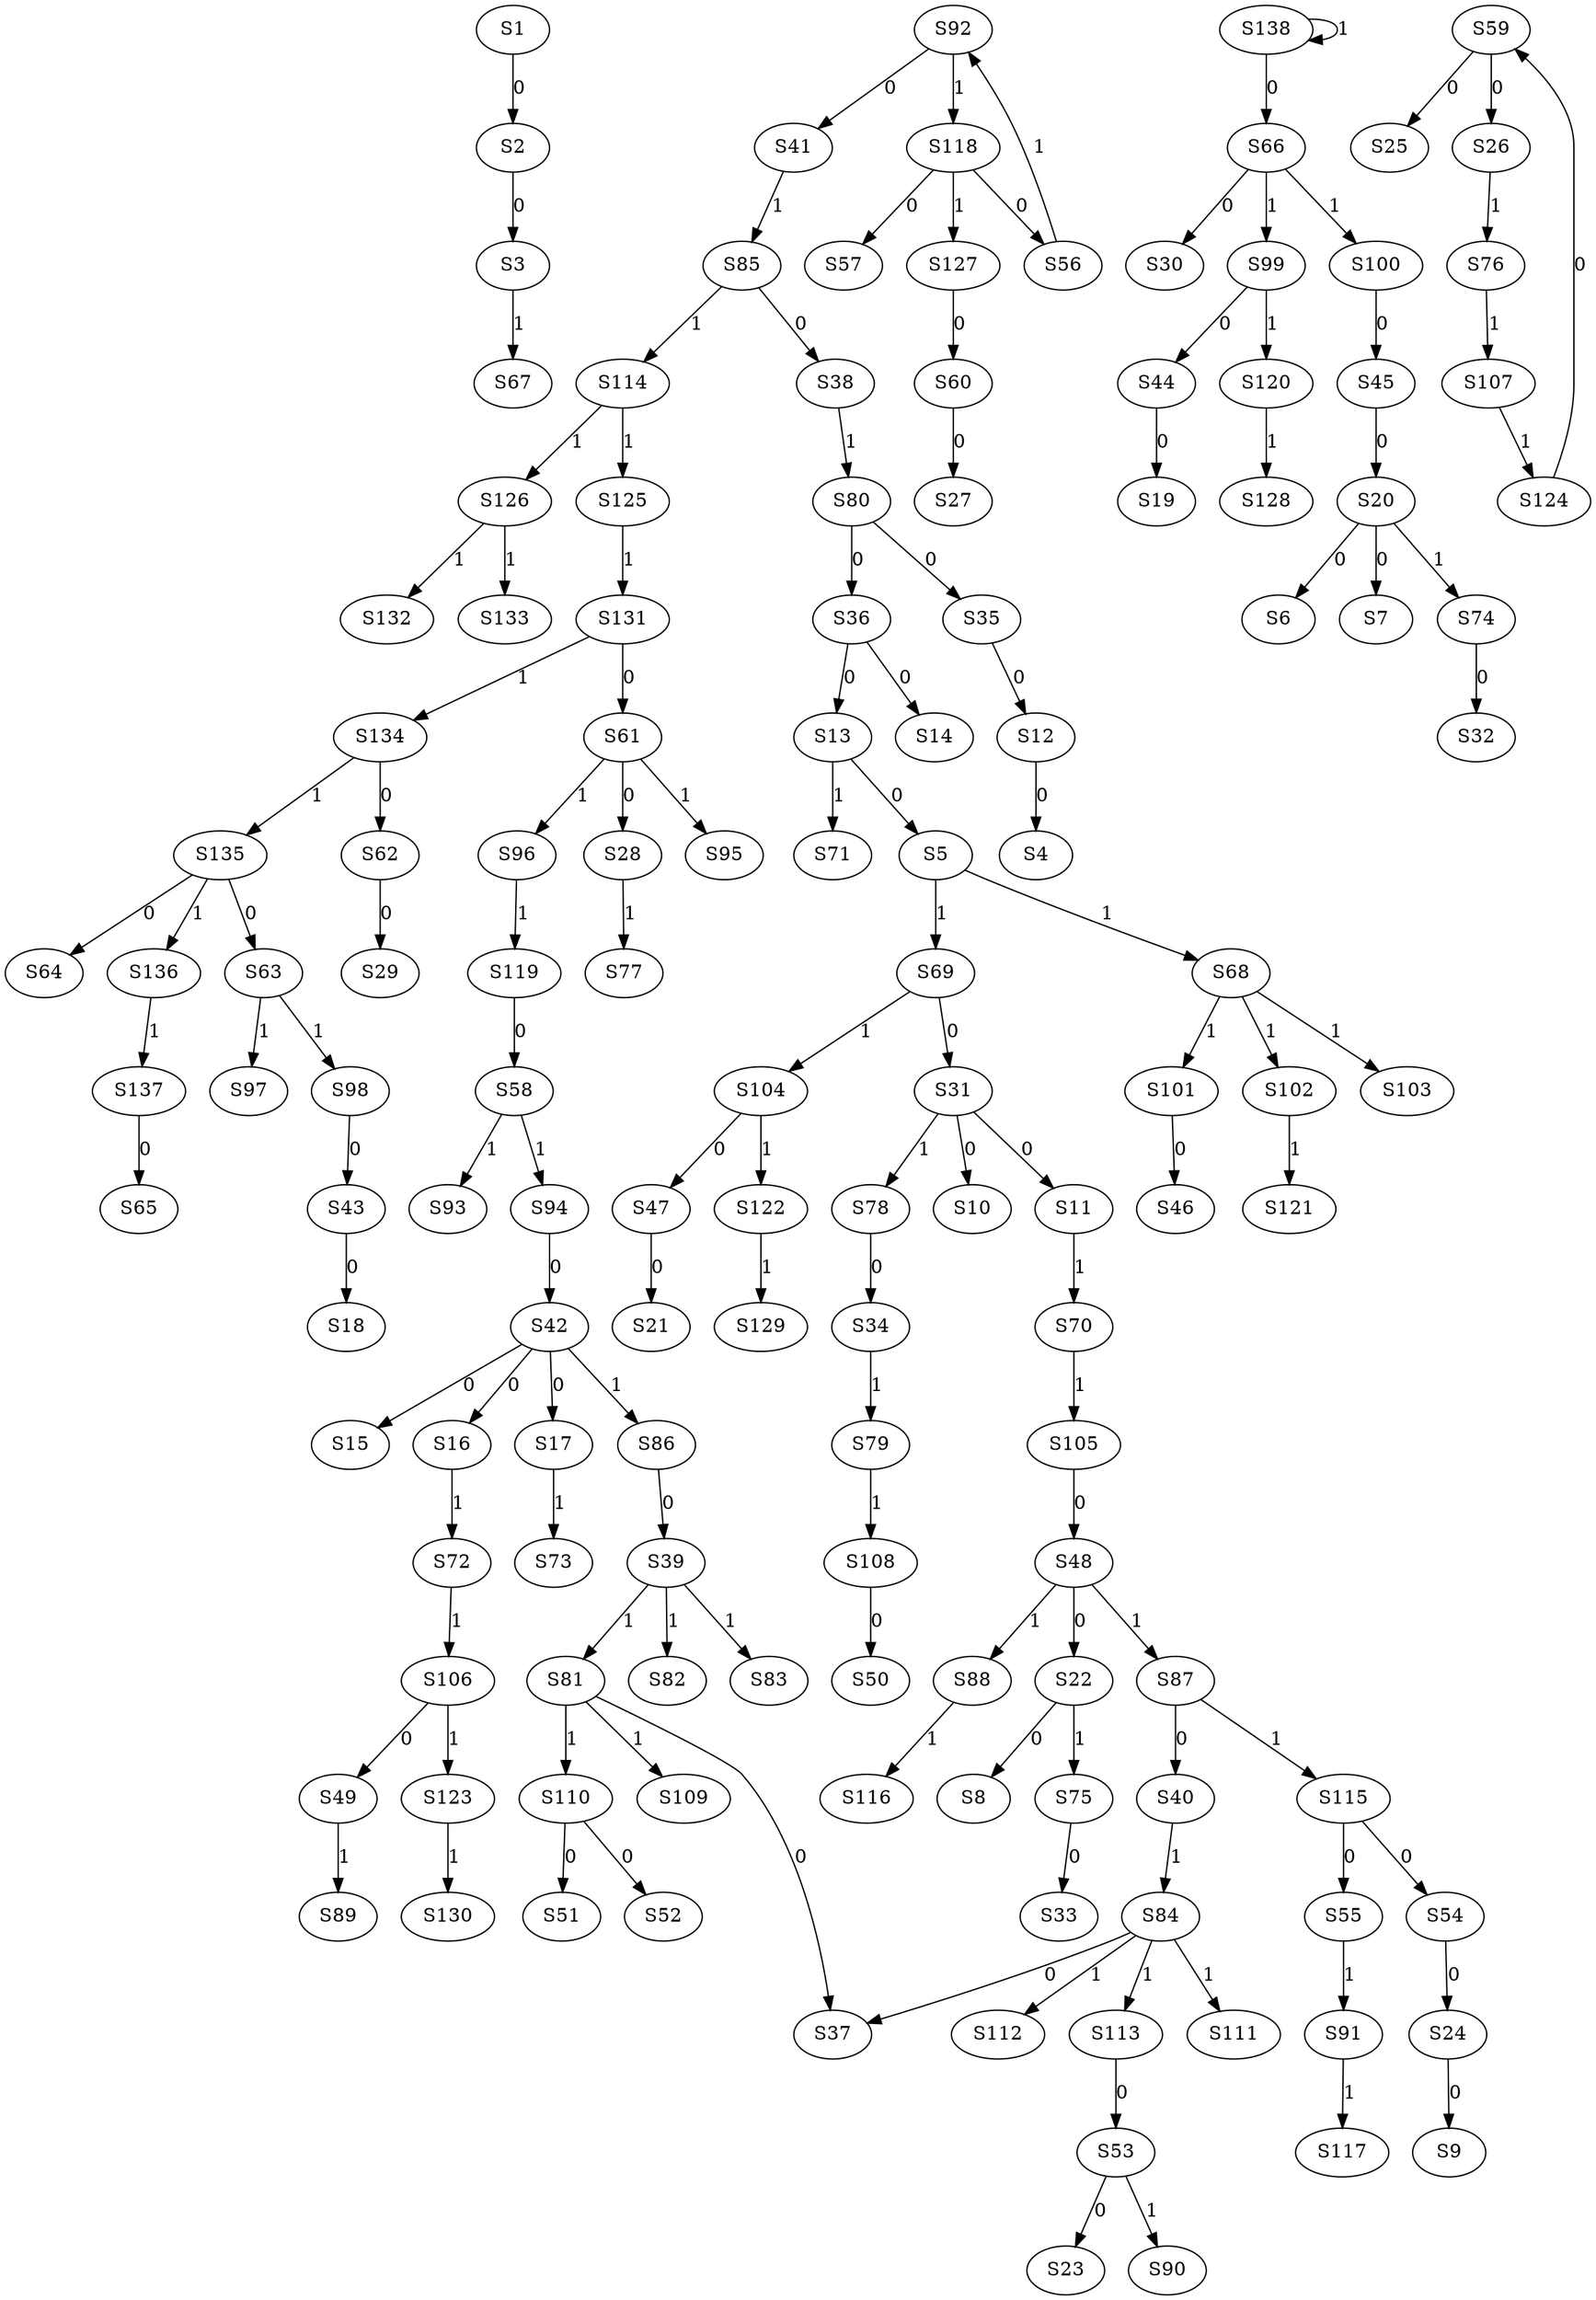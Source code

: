 strict digraph {
	S1 -> S2 [ label = 0 ];
	S2 -> S3 [ label = 0 ];
	S12 -> S4 [ label = 0 ];
	S13 -> S5 [ label = 0 ];
	S20 -> S6 [ label = 0 ];
	S20 -> S7 [ label = 0 ];
	S22 -> S8 [ label = 0 ];
	S24 -> S9 [ label = 0 ];
	S31 -> S10 [ label = 0 ];
	S31 -> S11 [ label = 0 ];
	S35 -> S12 [ label = 0 ];
	S36 -> S13 [ label = 0 ];
	S36 -> S14 [ label = 0 ];
	S42 -> S15 [ label = 0 ];
	S42 -> S16 [ label = 0 ];
	S42 -> S17 [ label = 0 ];
	S43 -> S18 [ label = 0 ];
	S44 -> S19 [ label = 0 ];
	S45 -> S20 [ label = 0 ];
	S47 -> S21 [ label = 0 ];
	S48 -> S22 [ label = 0 ];
	S53 -> S23 [ label = 0 ];
	S54 -> S24 [ label = 0 ];
	S59 -> S25 [ label = 0 ];
	S59 -> S26 [ label = 0 ];
	S60 -> S27 [ label = 0 ];
	S61 -> S28 [ label = 0 ];
	S62 -> S29 [ label = 0 ];
	S66 -> S30 [ label = 0 ];
	S69 -> S31 [ label = 0 ];
	S74 -> S32 [ label = 0 ];
	S75 -> S33 [ label = 0 ];
	S78 -> S34 [ label = 0 ];
	S80 -> S35 [ label = 0 ];
	S80 -> S36 [ label = 0 ];
	S81 -> S37 [ label = 0 ];
	S85 -> S38 [ label = 0 ];
	S86 -> S39 [ label = 0 ];
	S87 -> S40 [ label = 0 ];
	S92 -> S41 [ label = 0 ];
	S94 -> S42 [ label = 0 ];
	S98 -> S43 [ label = 0 ];
	S99 -> S44 [ label = 0 ];
	S100 -> S45 [ label = 0 ];
	S101 -> S46 [ label = 0 ];
	S104 -> S47 [ label = 0 ];
	S105 -> S48 [ label = 0 ];
	S106 -> S49 [ label = 0 ];
	S108 -> S50 [ label = 0 ];
	S110 -> S51 [ label = 0 ];
	S110 -> S52 [ label = 0 ];
	S113 -> S53 [ label = 0 ];
	S115 -> S54 [ label = 0 ];
	S115 -> S55 [ label = 0 ];
	S118 -> S56 [ label = 0 ];
	S118 -> S57 [ label = 0 ];
	S119 -> S58 [ label = 0 ];
	S124 -> S59 [ label = 0 ];
	S127 -> S60 [ label = 0 ];
	S131 -> S61 [ label = 0 ];
	S134 -> S62 [ label = 0 ];
	S135 -> S63 [ label = 0 ];
	S135 -> S64 [ label = 0 ];
	S137 -> S65 [ label = 0 ];
	S138 -> S66 [ label = 0 ];
	S3 -> S67 [ label = 1 ];
	S5 -> S68 [ label = 1 ];
	S5 -> S69 [ label = 1 ];
	S11 -> S70 [ label = 1 ];
	S13 -> S71 [ label = 1 ];
	S16 -> S72 [ label = 1 ];
	S17 -> S73 [ label = 1 ];
	S20 -> S74 [ label = 1 ];
	S22 -> S75 [ label = 1 ];
	S26 -> S76 [ label = 1 ];
	S28 -> S77 [ label = 1 ];
	S31 -> S78 [ label = 1 ];
	S34 -> S79 [ label = 1 ];
	S38 -> S80 [ label = 1 ];
	S39 -> S81 [ label = 1 ];
	S39 -> S82 [ label = 1 ];
	S39 -> S83 [ label = 1 ];
	S40 -> S84 [ label = 1 ];
	S41 -> S85 [ label = 1 ];
	S42 -> S86 [ label = 1 ];
	S48 -> S87 [ label = 1 ];
	S48 -> S88 [ label = 1 ];
	S49 -> S89 [ label = 1 ];
	S53 -> S90 [ label = 1 ];
	S55 -> S91 [ label = 1 ];
	S56 -> S92 [ label = 1 ];
	S58 -> S93 [ label = 1 ];
	S58 -> S94 [ label = 1 ];
	S61 -> S95 [ label = 1 ];
	S61 -> S96 [ label = 1 ];
	S63 -> S97 [ label = 1 ];
	S63 -> S98 [ label = 1 ];
	S66 -> S99 [ label = 1 ];
	S66 -> S100 [ label = 1 ];
	S68 -> S101 [ label = 1 ];
	S68 -> S102 [ label = 1 ];
	S68 -> S103 [ label = 1 ];
	S69 -> S104 [ label = 1 ];
	S70 -> S105 [ label = 1 ];
	S72 -> S106 [ label = 1 ];
	S76 -> S107 [ label = 1 ];
	S79 -> S108 [ label = 1 ];
	S81 -> S109 [ label = 1 ];
	S81 -> S110 [ label = 1 ];
	S84 -> S111 [ label = 1 ];
	S84 -> S112 [ label = 1 ];
	S84 -> S113 [ label = 1 ];
	S85 -> S114 [ label = 1 ];
	S87 -> S115 [ label = 1 ];
	S88 -> S116 [ label = 1 ];
	S91 -> S117 [ label = 1 ];
	S92 -> S118 [ label = 1 ];
	S96 -> S119 [ label = 1 ];
	S99 -> S120 [ label = 1 ];
	S102 -> S121 [ label = 1 ];
	S104 -> S122 [ label = 1 ];
	S106 -> S123 [ label = 1 ];
	S107 -> S124 [ label = 1 ];
	S114 -> S125 [ label = 1 ];
	S114 -> S126 [ label = 1 ];
	S118 -> S127 [ label = 1 ];
	S120 -> S128 [ label = 1 ];
	S122 -> S129 [ label = 1 ];
	S123 -> S130 [ label = 1 ];
	S125 -> S131 [ label = 1 ];
	S126 -> S132 [ label = 1 ];
	S126 -> S133 [ label = 1 ];
	S131 -> S134 [ label = 1 ];
	S134 -> S135 [ label = 1 ];
	S135 -> S136 [ label = 1 ];
	S136 -> S137 [ label = 1 ];
	S138 -> S138 [ label = 1 ];
	S84 -> S37 [ label = 0 ];
}